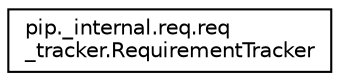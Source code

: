 digraph "Graphical Class Hierarchy"
{
 // LATEX_PDF_SIZE
  edge [fontname="Helvetica",fontsize="10",labelfontname="Helvetica",labelfontsize="10"];
  node [fontname="Helvetica",fontsize="10",shape=record];
  rankdir="LR";
  Node0 [label="pip._internal.req.req\l_tracker.RequirementTracker",height=0.2,width=0.4,color="black", fillcolor="white", style="filled",URL="$classpip_1_1__internal_1_1req_1_1req__tracker_1_1RequirementTracker.html",tooltip=" "];
}
